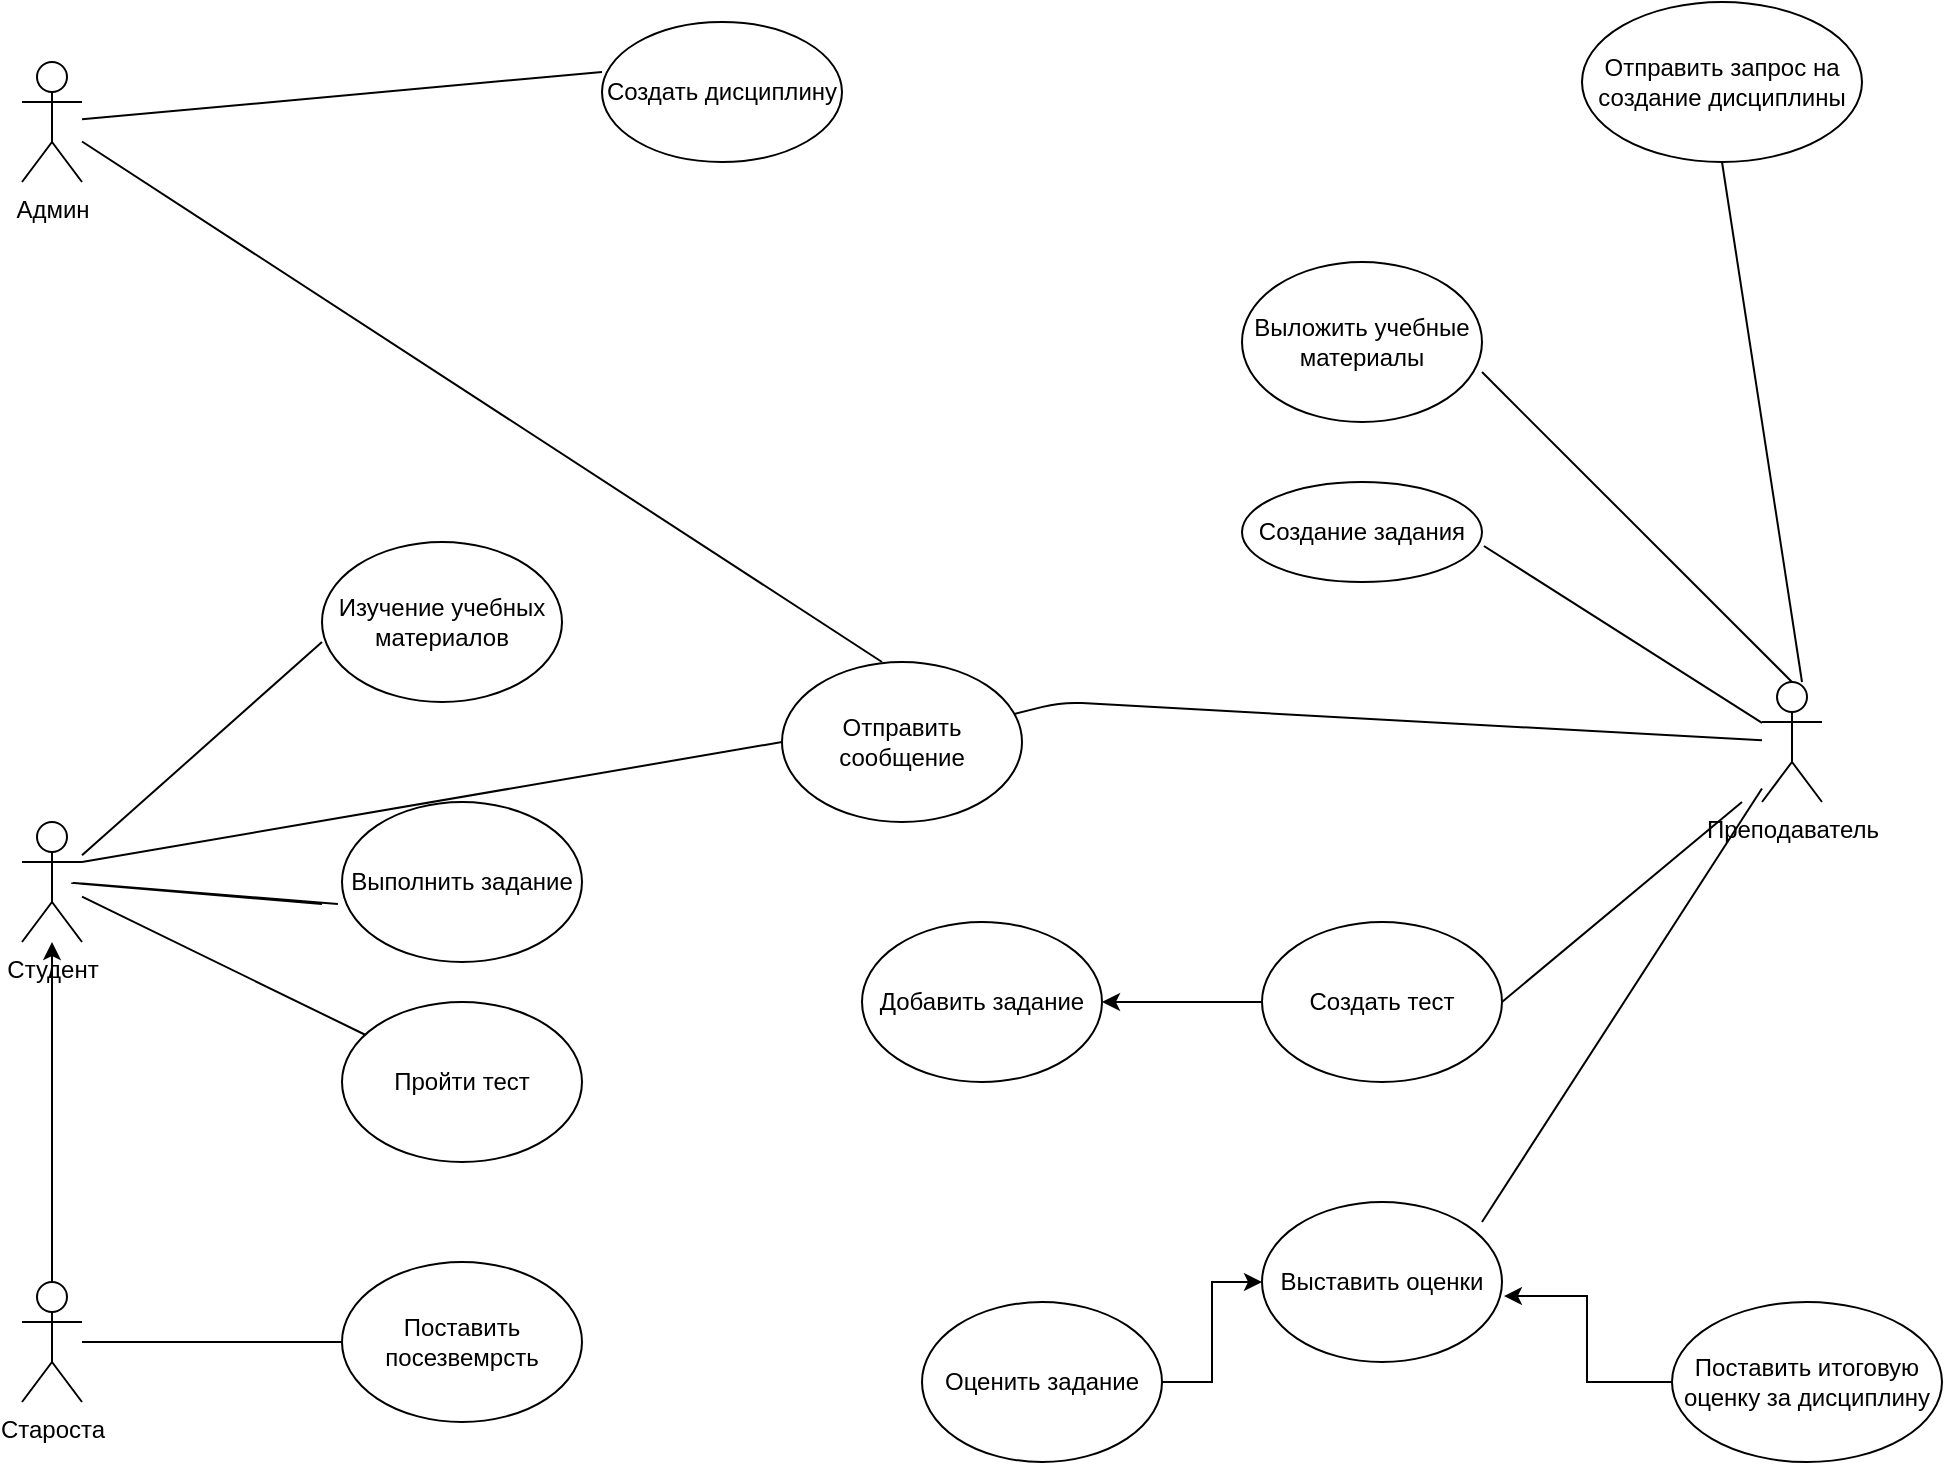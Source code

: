 <mxfile version="13.9.9" type="device"><diagram id="q-x6hMWtlFmblh39i5wG" name="Страница 1"><mxGraphModel dx="1086" dy="806" grid="1" gridSize="10" guides="1" tooltips="1" connect="1" arrows="1" fold="1" page="1" pageScale="1" pageWidth="1200" pageHeight="1920" math="0" shadow="0"><root><mxCell id="0"/><mxCell id="1" parent="0"/><mxCell id="a2prBb1o6LfBxbYplYgP-1" value="Студент" style="shape=umlActor;verticalLabelPosition=bottom;verticalAlign=top;html=1;outlineConnect=0;" vertex="1" parent="1"><mxGeometry x="120" y="630" width="30" height="60" as="geometry"/></mxCell><mxCell id="a2prBb1o6LfBxbYplYgP-8" style="edgeStyle=orthogonalEdgeStyle;rounded=0;orthogonalLoop=1;jettySize=auto;html=1;" edge="1" parent="1" source="a2prBb1o6LfBxbYplYgP-6" target="a2prBb1o6LfBxbYplYgP-1"><mxGeometry relative="1" as="geometry"/></mxCell><mxCell id="a2prBb1o6LfBxbYplYgP-6" value="Староста" style="shape=umlActor;verticalLabelPosition=bottom;verticalAlign=top;html=1;outlineConnect=0;" vertex="1" parent="1"><mxGeometry x="120" y="860" width="30" height="60" as="geometry"/></mxCell><mxCell id="a2prBb1o6LfBxbYplYgP-10" value="Выполнить задание" style="ellipse;whiteSpace=wrap;html=1;" vertex="1" parent="1"><mxGeometry x="280" y="620" width="120" height="80" as="geometry"/></mxCell><mxCell id="a2prBb1o6LfBxbYplYgP-11" value="Пройти тест" style="ellipse;whiteSpace=wrap;html=1;" vertex="1" parent="1"><mxGeometry x="280" y="720" width="120" height="80" as="geometry"/></mxCell><mxCell id="a2prBb1o6LfBxbYplYgP-12" value="" style="endArrow=none;html=1;exitX=-0.017;exitY=0.638;exitDx=0;exitDy=0;exitPerimeter=0;" edge="1" parent="1" source="a2prBb1o6LfBxbYplYgP-10"><mxGeometry width="50" height="50" relative="1" as="geometry"><mxPoint x="530" y="740" as="sourcePoint"/><mxPoint x="270" y="671" as="targetPoint"/><Array as="points"><mxPoint x="140" y="660"/></Array></mxGeometry></mxCell><mxCell id="a2prBb1o6LfBxbYplYgP-17" value="" style="endArrow=none;html=1;" edge="1" parent="1" source="a2prBb1o6LfBxbYplYgP-1" target="a2prBb1o6LfBxbYplYgP-11"><mxGeometry width="50" height="50" relative="1" as="geometry"><mxPoint x="190" y="740" as="sourcePoint"/><mxPoint x="240" y="690" as="targetPoint"/></mxGeometry></mxCell><mxCell id="a2prBb1o6LfBxbYplYgP-18" value="Поставить посезвемрсть" style="ellipse;whiteSpace=wrap;html=1;" vertex="1" parent="1"><mxGeometry x="280" y="850" width="120" height="80" as="geometry"/></mxCell><mxCell id="a2prBb1o6LfBxbYplYgP-19" value="" style="endArrow=none;html=1;entryX=0;entryY=0.5;entryDx=0;entryDy=0;" edge="1" parent="1" source="a2prBb1o6LfBxbYplYgP-6" target="a2prBb1o6LfBxbYplYgP-18"><mxGeometry width="50" height="50" relative="1" as="geometry"><mxPoint x="180" y="920" as="sourcePoint"/><mxPoint x="230" y="870" as="targetPoint"/></mxGeometry></mxCell><mxCell id="a2prBb1o6LfBxbYplYgP-20" value="Изучение учебных материалов" style="ellipse;whiteSpace=wrap;html=1;" vertex="1" parent="1"><mxGeometry x="270" y="490" width="120" height="80" as="geometry"/></mxCell><mxCell id="a2prBb1o6LfBxbYplYgP-21" value="" style="endArrow=none;html=1;" edge="1" parent="1" source="a2prBb1o6LfBxbYplYgP-1"><mxGeometry width="50" height="50" relative="1" as="geometry"><mxPoint x="220" y="590" as="sourcePoint"/><mxPoint x="270" y="540" as="targetPoint"/></mxGeometry></mxCell><mxCell id="a2prBb1o6LfBxbYplYgP-22" value="Отправить сообщение" style="ellipse;whiteSpace=wrap;html=1;" vertex="1" parent="1"><mxGeometry x="500" y="550" width="120" height="80" as="geometry"/></mxCell><mxCell id="a2prBb1o6LfBxbYplYgP-24" value="" style="endArrow=none;html=1;" edge="1" parent="1"><mxGeometry width="50" height="50" relative="1" as="geometry"><mxPoint x="150" y="650" as="sourcePoint"/><mxPoint x="500" y="590" as="targetPoint"/></mxGeometry></mxCell><mxCell id="a2prBb1o6LfBxbYplYgP-25" value="Админ" style="shape=umlActor;verticalLabelPosition=bottom;verticalAlign=top;html=1;outlineConnect=0;" vertex="1" parent="1"><mxGeometry x="120" y="250" width="30" height="60" as="geometry"/></mxCell><mxCell id="a2prBb1o6LfBxbYplYgP-26" value="Создать дисциплину" style="ellipse;whiteSpace=wrap;html=1;" vertex="1" parent="1"><mxGeometry x="410" y="230" width="120" height="70" as="geometry"/></mxCell><mxCell id="a2prBb1o6LfBxbYplYgP-28" value="" style="endArrow=none;html=1;" edge="1" parent="1" source="a2prBb1o6LfBxbYplYgP-25"><mxGeometry width="50" height="50" relative="1" as="geometry"><mxPoint x="360" y="305" as="sourcePoint"/><mxPoint x="410" y="255" as="targetPoint"/></mxGeometry></mxCell><mxCell id="a2prBb1o6LfBxbYplYgP-29" value="" style="endArrow=none;html=1;" edge="1" parent="1" target="a2prBb1o6LfBxbYplYgP-25"><mxGeometry width="50" height="50" relative="1" as="geometry"><mxPoint x="550" y="550" as="sourcePoint"/><mxPoint x="600" y="500" as="targetPoint"/></mxGeometry></mxCell><mxCell id="a2prBb1o6LfBxbYplYgP-31" value="Преподаватель" style="shape=umlActor;verticalLabelPosition=bottom;verticalAlign=top;html=1;outlineConnect=0;" vertex="1" parent="1"><mxGeometry x="990" y="560" width="30" height="60" as="geometry"/></mxCell><mxCell id="a2prBb1o6LfBxbYplYgP-32" value="Отправить запрос на создание дисциплины" style="ellipse;whiteSpace=wrap;html=1;" vertex="1" parent="1"><mxGeometry x="900" y="220" width="140" height="80" as="geometry"/></mxCell><mxCell id="a2prBb1o6LfBxbYplYgP-37" value="Выложить учебные материалы" style="ellipse;whiteSpace=wrap;html=1;" vertex="1" parent="1"><mxGeometry x="730" y="350" width="120" height="80" as="geometry"/></mxCell><mxCell id="a2prBb1o6LfBxbYplYgP-38" value="Создание задания" style="ellipse;whiteSpace=wrap;html=1;" vertex="1" parent="1"><mxGeometry x="730" y="460" width="120" height="50" as="geometry"/></mxCell><mxCell id="a2prBb1o6LfBxbYplYgP-47" style="edgeStyle=orthogonalEdgeStyle;rounded=0;orthogonalLoop=1;jettySize=auto;html=1;entryX=1;entryY=0.5;entryDx=0;entryDy=0;" edge="1" parent="1" source="a2prBb1o6LfBxbYplYgP-40" target="a2prBb1o6LfBxbYplYgP-41"><mxGeometry relative="1" as="geometry"/></mxCell><mxCell id="a2prBb1o6LfBxbYplYgP-40" value="Создать тест" style="ellipse;whiteSpace=wrap;html=1;" vertex="1" parent="1"><mxGeometry x="740" y="680" width="120" height="80" as="geometry"/></mxCell><mxCell id="a2prBb1o6LfBxbYplYgP-41" value="Добавить задание" style="ellipse;whiteSpace=wrap;html=1;" vertex="1" parent="1"><mxGeometry x="540" y="680" width="120" height="80" as="geometry"/></mxCell><mxCell id="a2prBb1o6LfBxbYplYgP-42" value="Выставить оценки" style="ellipse;whiteSpace=wrap;html=1;" vertex="1" parent="1"><mxGeometry x="740" y="820" width="120" height="80" as="geometry"/></mxCell><mxCell id="a2prBb1o6LfBxbYplYgP-46" style="edgeStyle=orthogonalEdgeStyle;rounded=0;orthogonalLoop=1;jettySize=auto;html=1;entryX=0;entryY=0.5;entryDx=0;entryDy=0;" edge="1" parent="1" source="a2prBb1o6LfBxbYplYgP-43" target="a2prBb1o6LfBxbYplYgP-42"><mxGeometry relative="1" as="geometry"/></mxCell><mxCell id="a2prBb1o6LfBxbYplYgP-43" value="Оценить задание" style="ellipse;whiteSpace=wrap;html=1;" vertex="1" parent="1"><mxGeometry x="570" y="870" width="120" height="80" as="geometry"/></mxCell><mxCell id="a2prBb1o6LfBxbYplYgP-45" style="edgeStyle=orthogonalEdgeStyle;rounded=0;orthogonalLoop=1;jettySize=auto;html=1;entryX=1.008;entryY=0.588;entryDx=0;entryDy=0;entryPerimeter=0;" edge="1" parent="1" source="a2prBb1o6LfBxbYplYgP-44" target="a2prBb1o6LfBxbYplYgP-42"><mxGeometry relative="1" as="geometry"/></mxCell><mxCell id="a2prBb1o6LfBxbYplYgP-44" value="Поставить итоговую оценку за дисциплину" style="ellipse;whiteSpace=wrap;html=1;" vertex="1" parent="1"><mxGeometry x="945" y="870" width="135" height="80" as="geometry"/></mxCell><mxCell id="a2prBb1o6LfBxbYplYgP-48" value="" style="endArrow=none;html=1;" edge="1" parent="1" source="a2prBb1o6LfBxbYplYgP-22" target="a2prBb1o6LfBxbYplYgP-31"><mxGeometry width="50" height="50" relative="1" as="geometry"><mxPoint x="590" y="590" as="sourcePoint"/><mxPoint x="640" y="540" as="targetPoint"/><Array as="points"><mxPoint x="640" y="570"/></Array></mxGeometry></mxCell><mxCell id="a2prBb1o6LfBxbYplYgP-50" value="" style="endArrow=none;html=1;exitX=1.008;exitY=0.64;exitDx=0;exitDy=0;exitPerimeter=0;" edge="1" parent="1" source="a2prBb1o6LfBxbYplYgP-38" target="a2prBb1o6LfBxbYplYgP-31"><mxGeometry width="50" height="50" relative="1" as="geometry"><mxPoint x="910" y="510" as="sourcePoint"/><mxPoint x="960" y="460" as="targetPoint"/></mxGeometry></mxCell><mxCell id="a2prBb1o6LfBxbYplYgP-51" value="" style="endArrow=none;html=1;exitX=1;exitY=0.688;exitDx=0;exitDy=0;exitPerimeter=0;entryX=0.5;entryY=0;entryDx=0;entryDy=0;entryPerimeter=0;" edge="1" parent="1" source="a2prBb1o6LfBxbYplYgP-37" target="a2prBb1o6LfBxbYplYgP-31"><mxGeometry width="50" height="50" relative="1" as="geometry"><mxPoint x="980" y="500" as="sourcePoint"/><mxPoint x="1030" y="450" as="targetPoint"/></mxGeometry></mxCell><mxCell id="a2prBb1o6LfBxbYplYgP-52" value="" style="endArrow=none;html=1;entryX=0.5;entryY=1;entryDx=0;entryDy=0;" edge="1" parent="1" target="a2prBb1o6LfBxbYplYgP-32"><mxGeometry width="50" height="50" relative="1" as="geometry"><mxPoint x="1010" y="560" as="sourcePoint"/><mxPoint x="1060" y="510" as="targetPoint"/></mxGeometry></mxCell><mxCell id="a2prBb1o6LfBxbYplYgP-53" value="" style="endArrow=none;html=1;" edge="1" parent="1"><mxGeometry width="50" height="50" relative="1" as="geometry"><mxPoint x="860" y="720" as="sourcePoint"/><mxPoint x="980" y="620" as="targetPoint"/></mxGeometry></mxCell><mxCell id="a2prBb1o6LfBxbYplYgP-54" value="" style="endArrow=none;html=1;" edge="1" parent="1" target="a2prBb1o6LfBxbYplYgP-31"><mxGeometry width="50" height="50" relative="1" as="geometry"><mxPoint x="850" y="830" as="sourcePoint"/><mxPoint x="900" y="780" as="targetPoint"/></mxGeometry></mxCell></root></mxGraphModel></diagram></mxfile>